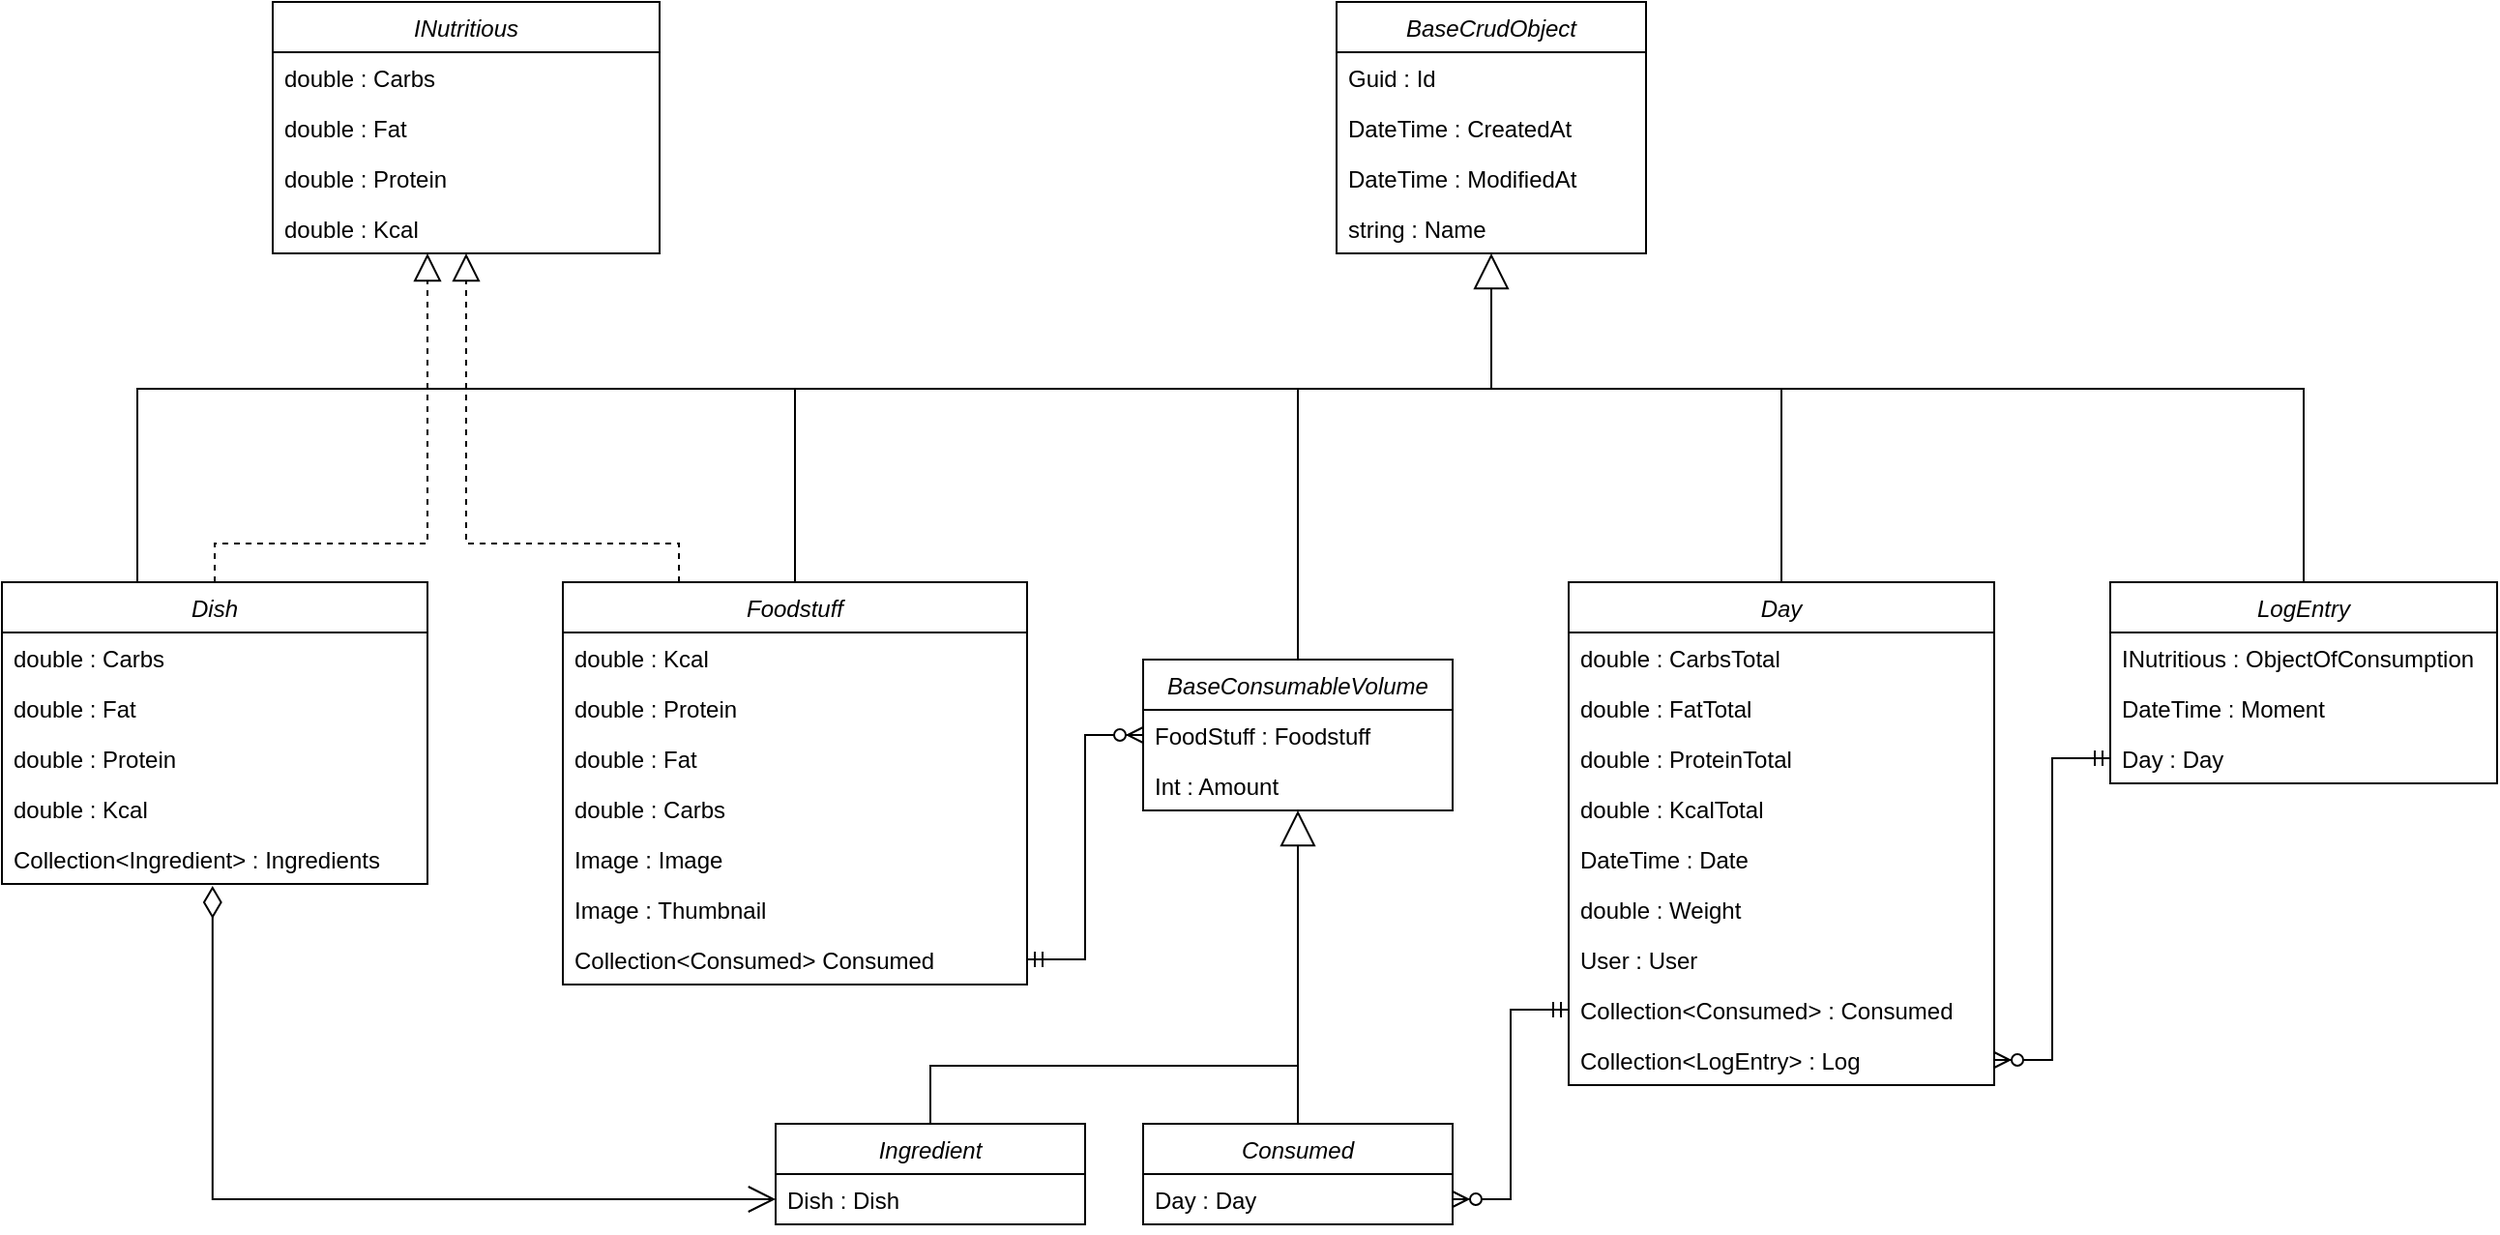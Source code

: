 <mxfile version="18.0.7" type="device"><diagram id="C5RBs43oDa-KdzZeNtuy" name="Page-1"><mxGraphModel dx="1422" dy="794" grid="1" gridSize="10" guides="1" tooltips="1" connect="1" arrows="1" fold="1" page="1" pageScale="1" pageWidth="827" pageHeight="1169" math="0" shadow="0"><root><mxCell id="WIyWlLk6GJQsqaUBKTNV-0"/><mxCell id="WIyWlLk6GJQsqaUBKTNV-1" parent="WIyWlLk6GJQsqaUBKTNV-0"/><mxCell id="zkfFHV4jXpPFQw0GAbJ--0" value="Foodstuff" style="swimlane;fontStyle=2;align=center;verticalAlign=top;childLayout=stackLayout;horizontal=1;startSize=26;horizontalStack=0;resizeParent=1;resizeLast=0;collapsible=1;marginBottom=0;rounded=0;shadow=0;strokeWidth=1;" parent="WIyWlLk6GJQsqaUBKTNV-1" vertex="1"><mxGeometry x="300" y="300" width="240" height="208" as="geometry"><mxRectangle x="280" y="300" width="160" height="26" as="alternateBounds"/></mxGeometry></mxCell><mxCell id="zkfFHV4jXpPFQw0GAbJ--1" value="double : Kcal" style="text;align=left;verticalAlign=top;spacingLeft=4;spacingRight=4;overflow=hidden;rotatable=0;points=[[0,0.5],[1,0.5]];portConstraint=eastwest;" parent="zkfFHV4jXpPFQw0GAbJ--0" vertex="1"><mxGeometry y="26" width="240" height="26" as="geometry"/></mxCell><mxCell id="zkfFHV4jXpPFQw0GAbJ--2" value="double : Protein" style="text;align=left;verticalAlign=top;spacingLeft=4;spacingRight=4;overflow=hidden;rotatable=0;points=[[0,0.5],[1,0.5]];portConstraint=eastwest;rounded=0;shadow=0;html=0;" parent="zkfFHV4jXpPFQw0GAbJ--0" vertex="1"><mxGeometry y="52" width="240" height="26" as="geometry"/></mxCell><mxCell id="zkfFHV4jXpPFQw0GAbJ--3" value="double : Fat" style="text;align=left;verticalAlign=top;spacingLeft=4;spacingRight=4;overflow=hidden;rotatable=0;points=[[0,0.5],[1,0.5]];portConstraint=eastwest;rounded=0;shadow=0;html=0;" parent="zkfFHV4jXpPFQw0GAbJ--0" vertex="1"><mxGeometry y="78" width="240" height="26" as="geometry"/></mxCell><mxCell id="a9QoW1lIXUyq1pUz_RKB-8" value="double : Carbs" style="text;align=left;verticalAlign=top;spacingLeft=4;spacingRight=4;overflow=hidden;rotatable=0;points=[[0,0.5],[1,0.5]];portConstraint=eastwest;rounded=0;shadow=0;html=0;" vertex="1" parent="zkfFHV4jXpPFQw0GAbJ--0"><mxGeometry y="104" width="240" height="26" as="geometry"/></mxCell><mxCell id="a9QoW1lIXUyq1pUz_RKB-9" value="Image : Image" style="text;align=left;verticalAlign=top;spacingLeft=4;spacingRight=4;overflow=hidden;rotatable=0;points=[[0,0.5],[1,0.5]];portConstraint=eastwest;rounded=0;shadow=0;html=0;" vertex="1" parent="zkfFHV4jXpPFQw0GAbJ--0"><mxGeometry y="130" width="240" height="26" as="geometry"/></mxCell><mxCell id="a9QoW1lIXUyq1pUz_RKB-10" value="Image : Thumbnail" style="text;align=left;verticalAlign=top;spacingLeft=4;spacingRight=4;overflow=hidden;rotatable=0;points=[[0,0.5],[1,0.5]];portConstraint=eastwest;rounded=0;shadow=0;html=0;" vertex="1" parent="zkfFHV4jXpPFQw0GAbJ--0"><mxGeometry y="156" width="240" height="26" as="geometry"/></mxCell><mxCell id="a9QoW1lIXUyq1pUz_RKB-48" value="Collection&lt;Consumed&gt; Consumed" style="text;align=left;verticalAlign=top;spacingLeft=4;spacingRight=4;overflow=hidden;rotatable=0;points=[[0,0.5],[1,0.5]];portConstraint=eastwest;rounded=0;shadow=0;html=0;" vertex="1" parent="zkfFHV4jXpPFQw0GAbJ--0"><mxGeometry y="182" width="240" height="26" as="geometry"/></mxCell><mxCell id="a9QoW1lIXUyq1pUz_RKB-0" value="BaseCrudObject&#10;" style="swimlane;fontStyle=2;align=center;verticalAlign=top;childLayout=stackLayout;horizontal=1;startSize=26;horizontalStack=0;resizeParent=1;resizeLast=0;collapsible=1;marginBottom=0;rounded=0;shadow=0;strokeWidth=1;" vertex="1" parent="WIyWlLk6GJQsqaUBKTNV-1"><mxGeometry x="700" width="160" height="130" as="geometry"><mxRectangle x="230" y="140" width="160" height="26" as="alternateBounds"/></mxGeometry></mxCell><mxCell id="a9QoW1lIXUyq1pUz_RKB-1" value="Guid : Id&#10;" style="text;align=left;verticalAlign=top;spacingLeft=4;spacingRight=4;overflow=hidden;rotatable=0;points=[[0,0.5],[1,0.5]];portConstraint=eastwest;" vertex="1" parent="a9QoW1lIXUyq1pUz_RKB-0"><mxGeometry y="26" width="160" height="26" as="geometry"/></mxCell><mxCell id="a9QoW1lIXUyq1pUz_RKB-2" value="DateTime : CreatedAt&#10;" style="text;align=left;verticalAlign=top;spacingLeft=4;spacingRight=4;overflow=hidden;rotatable=0;points=[[0,0.5],[1,0.5]];portConstraint=eastwest;rounded=0;shadow=0;html=0;" vertex="1" parent="a9QoW1lIXUyq1pUz_RKB-0"><mxGeometry y="52" width="160" height="26" as="geometry"/></mxCell><mxCell id="a9QoW1lIXUyq1pUz_RKB-3" value="DateTime : ModifiedAt" style="text;align=left;verticalAlign=top;spacingLeft=4;spacingRight=4;overflow=hidden;rotatable=0;points=[[0,0.5],[1,0.5]];portConstraint=eastwest;rounded=0;shadow=0;html=0;" vertex="1" parent="a9QoW1lIXUyq1pUz_RKB-0"><mxGeometry y="78" width="160" height="26" as="geometry"/></mxCell><mxCell id="a9QoW1lIXUyq1pUz_RKB-6" value="string : Name" style="text;align=left;verticalAlign=top;spacingLeft=4;spacingRight=4;overflow=hidden;rotatable=0;points=[[0,0.5],[1,0.5]];portConstraint=eastwest;rounded=0;shadow=0;html=0;" vertex="1" parent="a9QoW1lIXUyq1pUz_RKB-0"><mxGeometry y="104" width="160" height="26" as="geometry"/></mxCell><mxCell id="a9QoW1lIXUyq1pUz_RKB-7" value="" style="endArrow=block;endSize=16;endFill=0;html=1;rounded=0;exitX=0.5;exitY=0;exitDx=0;exitDy=0;" edge="1" parent="WIyWlLk6GJQsqaUBKTNV-1" source="zkfFHV4jXpPFQw0GAbJ--0" target="a9QoW1lIXUyq1pUz_RKB-6"><mxGeometry x="-0.5" y="30" width="160" relative="1" as="geometry"><mxPoint x="190" y="230" as="sourcePoint"/><mxPoint x="790" y="160" as="targetPoint"/><Array as="points"><mxPoint x="420" y="200"/><mxPoint x="780" y="200"/></Array><mxPoint as="offset"/></mxGeometry></mxCell><mxCell id="a9QoW1lIXUyq1pUz_RKB-11" value="INutritious" style="swimlane;fontStyle=2;align=center;verticalAlign=top;childLayout=stackLayout;horizontal=1;startSize=26;horizontalStack=0;resizeParent=1;resizeLast=0;collapsible=1;marginBottom=0;rounded=0;shadow=0;strokeWidth=1;" vertex="1" parent="WIyWlLk6GJQsqaUBKTNV-1"><mxGeometry x="150" width="200" height="130" as="geometry"><mxRectangle x="230" y="140" width="160" height="26" as="alternateBounds"/></mxGeometry></mxCell><mxCell id="a9QoW1lIXUyq1pUz_RKB-23" value="double : Carbs" style="text;align=left;verticalAlign=top;spacingLeft=4;spacingRight=4;overflow=hidden;rotatable=0;points=[[0,0.5],[1,0.5]];portConstraint=eastwest;rounded=0;shadow=0;html=0;" vertex="1" parent="a9QoW1lIXUyq1pUz_RKB-11"><mxGeometry y="26" width="200" height="26" as="geometry"/></mxCell><mxCell id="a9QoW1lIXUyq1pUz_RKB-22" value="double : Fat" style="text;align=left;verticalAlign=top;spacingLeft=4;spacingRight=4;overflow=hidden;rotatable=0;points=[[0,0.5],[1,0.5]];portConstraint=eastwest;rounded=0;shadow=0;html=0;" vertex="1" parent="a9QoW1lIXUyq1pUz_RKB-11"><mxGeometry y="52" width="200" height="26" as="geometry"/></mxCell><mxCell id="a9QoW1lIXUyq1pUz_RKB-21" value="double : Protein" style="text;align=left;verticalAlign=top;spacingLeft=4;spacingRight=4;overflow=hidden;rotatable=0;points=[[0,0.5],[1,0.5]];portConstraint=eastwest;rounded=0;shadow=0;html=0;" vertex="1" parent="a9QoW1lIXUyq1pUz_RKB-11"><mxGeometry y="78" width="200" height="26" as="geometry"/></mxCell><mxCell id="a9QoW1lIXUyq1pUz_RKB-20" value="double : Kcal" style="text;align=left;verticalAlign=top;spacingLeft=4;spacingRight=4;overflow=hidden;rotatable=0;points=[[0,0.5],[1,0.5]];portConstraint=eastwest;" vertex="1" parent="a9QoW1lIXUyq1pUz_RKB-11"><mxGeometry y="104" width="200" height="26" as="geometry"/></mxCell><mxCell id="a9QoW1lIXUyq1pUz_RKB-25" value="Day" style="swimlane;fontStyle=2;align=center;verticalAlign=top;childLayout=stackLayout;horizontal=1;startSize=26;horizontalStack=0;resizeParent=1;resizeLast=0;collapsible=1;marginBottom=0;rounded=0;shadow=0;strokeWidth=1;" vertex="1" parent="WIyWlLk6GJQsqaUBKTNV-1"><mxGeometry x="820" y="300" width="220" height="260" as="geometry"><mxRectangle x="230" y="140" width="160" height="26" as="alternateBounds"/></mxGeometry></mxCell><mxCell id="a9QoW1lIXUyq1pUz_RKB-26" value="double : CarbsTotal" style="text;align=left;verticalAlign=top;spacingLeft=4;spacingRight=4;overflow=hidden;rotatable=0;points=[[0,0.5],[1,0.5]];portConstraint=eastwest;rounded=0;shadow=0;html=0;" vertex="1" parent="a9QoW1lIXUyq1pUz_RKB-25"><mxGeometry y="26" width="220" height="26" as="geometry"/></mxCell><mxCell id="a9QoW1lIXUyq1pUz_RKB-27" value="double : FatTotal" style="text;align=left;verticalAlign=top;spacingLeft=4;spacingRight=4;overflow=hidden;rotatable=0;points=[[0,0.5],[1,0.5]];portConstraint=eastwest;rounded=0;shadow=0;html=0;" vertex="1" parent="a9QoW1lIXUyq1pUz_RKB-25"><mxGeometry y="52" width="220" height="26" as="geometry"/></mxCell><mxCell id="a9QoW1lIXUyq1pUz_RKB-28" value="double : ProteinTotal" style="text;align=left;verticalAlign=top;spacingLeft=4;spacingRight=4;overflow=hidden;rotatable=0;points=[[0,0.5],[1,0.5]];portConstraint=eastwest;rounded=0;shadow=0;html=0;" vertex="1" parent="a9QoW1lIXUyq1pUz_RKB-25"><mxGeometry y="78" width="220" height="26" as="geometry"/></mxCell><mxCell id="a9QoW1lIXUyq1pUz_RKB-29" value="double : KcalTotal" style="text;align=left;verticalAlign=top;spacingLeft=4;spacingRight=4;overflow=hidden;rotatable=0;points=[[0,0.5],[1,0.5]];portConstraint=eastwest;" vertex="1" parent="a9QoW1lIXUyq1pUz_RKB-25"><mxGeometry y="104" width="220" height="26" as="geometry"/></mxCell><mxCell id="a9QoW1lIXUyq1pUz_RKB-31" value="DateTime : Date" style="text;align=left;verticalAlign=top;spacingLeft=4;spacingRight=4;overflow=hidden;rotatable=0;points=[[0,0.5],[1,0.5]];portConstraint=eastwest;" vertex="1" parent="a9QoW1lIXUyq1pUz_RKB-25"><mxGeometry y="130" width="220" height="26" as="geometry"/></mxCell><mxCell id="a9QoW1lIXUyq1pUz_RKB-32" value="double : Weight" style="text;align=left;verticalAlign=top;spacingLeft=4;spacingRight=4;overflow=hidden;rotatable=0;points=[[0,0.5],[1,0.5]];portConstraint=eastwest;" vertex="1" parent="a9QoW1lIXUyq1pUz_RKB-25"><mxGeometry y="156" width="220" height="26" as="geometry"/></mxCell><mxCell id="a9QoW1lIXUyq1pUz_RKB-33" value="User : User" style="text;align=left;verticalAlign=top;spacingLeft=4;spacingRight=4;overflow=hidden;rotatable=0;points=[[0,0.5],[1,0.5]];portConstraint=eastwest;" vertex="1" parent="a9QoW1lIXUyq1pUz_RKB-25"><mxGeometry y="182" width="220" height="26" as="geometry"/></mxCell><mxCell id="a9QoW1lIXUyq1pUz_RKB-53" value="Collection&lt;Consumed&gt; : Consumed&#10;" style="text;align=left;verticalAlign=top;spacingLeft=4;spacingRight=4;overflow=hidden;rotatable=0;points=[[0,0.5],[1,0.5]];portConstraint=eastwest;" vertex="1" parent="a9QoW1lIXUyq1pUz_RKB-25"><mxGeometry y="208" width="220" height="26" as="geometry"/></mxCell><mxCell id="a9QoW1lIXUyq1pUz_RKB-97" value="Collection&lt;LogEntry&gt; : Log&#10;" style="text;align=left;verticalAlign=top;spacingLeft=4;spacingRight=4;overflow=hidden;rotatable=0;points=[[0,0.5],[1,0.5]];portConstraint=eastwest;" vertex="1" parent="a9QoW1lIXUyq1pUz_RKB-25"><mxGeometry y="234" width="220" height="26" as="geometry"/></mxCell><mxCell id="a9QoW1lIXUyq1pUz_RKB-34" value="Consumed&#10;" style="swimlane;fontStyle=2;align=center;verticalAlign=top;childLayout=stackLayout;horizontal=1;startSize=26;horizontalStack=0;resizeParent=1;resizeLast=0;collapsible=1;marginBottom=0;rounded=0;shadow=0;strokeWidth=1;" vertex="1" parent="WIyWlLk6GJQsqaUBKTNV-1"><mxGeometry x="600" y="580" width="160" height="52" as="geometry"><mxRectangle x="230" y="140" width="160" height="26" as="alternateBounds"/></mxGeometry></mxCell><mxCell id="a9QoW1lIXUyq1pUz_RKB-79" value="Day : Day" style="text;align=left;verticalAlign=top;spacingLeft=4;spacingRight=4;overflow=hidden;rotatable=0;points=[[0,0.5],[1,0.5]];portConstraint=eastwest;rounded=0;shadow=0;html=0;" vertex="1" parent="a9QoW1lIXUyq1pUz_RKB-34"><mxGeometry y="26" width="160" height="26" as="geometry"/></mxCell><mxCell id="a9QoW1lIXUyq1pUz_RKB-40" value="" style="endArrow=none;html=1;rounded=0;entryX=0.5;entryY=0;entryDx=0;entryDy=0;" edge="1" parent="WIyWlLk6GJQsqaUBKTNV-1" target="a9QoW1lIXUyq1pUz_RKB-25"><mxGeometry width="50" height="50" relative="1" as="geometry"><mxPoint x="760" y="200" as="sourcePoint"/><mxPoint x="940" y="340" as="targetPoint"/><Array as="points"><mxPoint x="930" y="200"/></Array></mxGeometry></mxCell><mxCell id="a9QoW1lIXUyq1pUz_RKB-41" value="" style="endArrow=none;html=1;rounded=0;exitX=0.5;exitY=0;exitDx=0;exitDy=0;" edge="1" parent="WIyWlLk6GJQsqaUBKTNV-1" source="a9QoW1lIXUyq1pUz_RKB-85"><mxGeometry width="50" height="50" relative="1" as="geometry"><mxPoint x="680" y="330" as="sourcePoint"/><mxPoint x="680" y="200" as="targetPoint"/></mxGeometry></mxCell><mxCell id="a9QoW1lIXUyq1pUz_RKB-52" value="" style="edgeStyle=entityRelationEdgeStyle;fontSize=12;html=1;endArrow=ERzeroToMany;startArrow=ERmandOne;rounded=0;exitX=1;exitY=0.5;exitDx=0;exitDy=0;" edge="1" parent="WIyWlLk6GJQsqaUBKTNV-1" source="a9QoW1lIXUyq1pUz_RKB-48" target="a9QoW1lIXUyq1pUz_RKB-86"><mxGeometry width="100" height="100" relative="1" as="geometry"><mxPoint x="590" y="340" as="sourcePoint"/><mxPoint x="690" y="240" as="targetPoint"/></mxGeometry></mxCell><mxCell id="a9QoW1lIXUyq1pUz_RKB-54" value="" style="edgeStyle=entityRelationEdgeStyle;fontSize=12;html=1;endArrow=ERzeroToMany;startArrow=ERmandOne;rounded=0;entryX=1;entryY=0.5;entryDx=0;entryDy=0;" edge="1" parent="WIyWlLk6GJQsqaUBKTNV-1" source="a9QoW1lIXUyq1pUz_RKB-53" target="a9QoW1lIXUyq1pUz_RKB-79"><mxGeometry width="100" height="100" relative="1" as="geometry"><mxPoint x="820" y="663" as="sourcePoint"/><mxPoint x="980" y="507" as="targetPoint"/></mxGeometry></mxCell><mxCell id="a9QoW1lIXUyq1pUz_RKB-55" value="Dish" style="swimlane;fontStyle=2;align=center;verticalAlign=top;childLayout=stackLayout;horizontal=1;startSize=26;horizontalStack=0;resizeParent=1;resizeLast=0;collapsible=1;marginBottom=0;rounded=0;shadow=0;strokeWidth=1;" vertex="1" parent="WIyWlLk6GJQsqaUBKTNV-1"><mxGeometry x="10" y="300" width="220" height="156" as="geometry"><mxRectangle x="230" y="140" width="160" height="26" as="alternateBounds"/></mxGeometry></mxCell><mxCell id="a9QoW1lIXUyq1pUz_RKB-69" value="double : Carbs" style="text;align=left;verticalAlign=top;spacingLeft=4;spacingRight=4;overflow=hidden;rotatable=0;points=[[0,0.5],[1,0.5]];portConstraint=eastwest;rounded=0;shadow=0;html=0;" vertex="1" parent="a9QoW1lIXUyq1pUz_RKB-55"><mxGeometry y="26" width="220" height="26" as="geometry"/></mxCell><mxCell id="a9QoW1lIXUyq1pUz_RKB-68" value="double : Fat" style="text;align=left;verticalAlign=top;spacingLeft=4;spacingRight=4;overflow=hidden;rotatable=0;points=[[0,0.5],[1,0.5]];portConstraint=eastwest;rounded=0;shadow=0;html=0;" vertex="1" parent="a9QoW1lIXUyq1pUz_RKB-55"><mxGeometry y="52" width="220" height="26" as="geometry"/></mxCell><mxCell id="a9QoW1lIXUyq1pUz_RKB-67" value="double : Protein" style="text;align=left;verticalAlign=top;spacingLeft=4;spacingRight=4;overflow=hidden;rotatable=0;points=[[0,0.5],[1,0.5]];portConstraint=eastwest;rounded=0;shadow=0;html=0;" vertex="1" parent="a9QoW1lIXUyq1pUz_RKB-55"><mxGeometry y="78" width="220" height="26" as="geometry"/></mxCell><mxCell id="a9QoW1lIXUyq1pUz_RKB-66" value="double : Kcal" style="text;align=left;verticalAlign=top;spacingLeft=4;spacingRight=4;overflow=hidden;rotatable=0;points=[[0,0.5],[1,0.5]];portConstraint=eastwest;" vertex="1" parent="a9QoW1lIXUyq1pUz_RKB-55"><mxGeometry y="104" width="220" height="26" as="geometry"/></mxCell><mxCell id="a9QoW1lIXUyq1pUz_RKB-93" value="Collection&lt;Ingredient&gt; : Ingredients" style="text;align=left;verticalAlign=top;spacingLeft=4;spacingRight=4;overflow=hidden;rotatable=0;points=[[0,0.5],[1,0.5]];portConstraint=eastwest;" vertex="1" parent="a9QoW1lIXUyq1pUz_RKB-55"><mxGeometry y="130" width="220" height="26" as="geometry"/></mxCell><mxCell id="a9QoW1lIXUyq1pUz_RKB-70" value="Ingredient&#10;" style="swimlane;fontStyle=2;align=center;verticalAlign=top;childLayout=stackLayout;horizontal=1;startSize=26;horizontalStack=0;resizeParent=1;resizeLast=0;collapsible=1;marginBottom=0;rounded=0;shadow=0;strokeWidth=1;" vertex="1" parent="WIyWlLk6GJQsqaUBKTNV-1"><mxGeometry x="410" y="580" width="160" height="52" as="geometry"><mxRectangle x="230" y="140" width="160" height="26" as="alternateBounds"/></mxGeometry></mxCell><mxCell id="a9QoW1lIXUyq1pUz_RKB-74" value="Dish : Dish" style="text;align=left;verticalAlign=top;spacingLeft=4;spacingRight=4;overflow=hidden;rotatable=0;points=[[0,0.5],[1,0.5]];portConstraint=eastwest;" vertex="1" parent="a9QoW1lIXUyq1pUz_RKB-70"><mxGeometry y="26" width="160" height="26" as="geometry"/></mxCell><mxCell id="a9QoW1lIXUyq1pUz_RKB-76" value="" style="endArrow=block;dashed=1;endFill=0;endSize=12;html=1;rounded=0;exitX=0.5;exitY=0;exitDx=0;exitDy=0;" edge="1" parent="WIyWlLk6GJQsqaUBKTNV-1" source="a9QoW1lIXUyq1pUz_RKB-55"><mxGeometry width="160" relative="1" as="geometry"><mxPoint x="200" y="230" as="sourcePoint"/><mxPoint x="230" y="130" as="targetPoint"/><Array as="points"><mxPoint x="120" y="280"/><mxPoint x="230" y="280"/></Array></mxGeometry></mxCell><mxCell id="a9QoW1lIXUyq1pUz_RKB-77" value="" style="endArrow=block;dashed=1;endFill=0;endSize=12;html=1;rounded=0;exitX=0.25;exitY=0;exitDx=0;exitDy=0;" edge="1" parent="WIyWlLk6GJQsqaUBKTNV-1" source="zkfFHV4jXpPFQw0GAbJ--0" target="a9QoW1lIXUyq1pUz_RKB-11"><mxGeometry width="160" relative="1" as="geometry"><mxPoint x="230" y="200" as="sourcePoint"/><mxPoint x="390" y="200" as="targetPoint"/><Array as="points"><mxPoint x="360" y="280"/><mxPoint x="250" y="280"/></Array></mxGeometry></mxCell><mxCell id="a9QoW1lIXUyq1pUz_RKB-78" value="" style="endArrow=none;html=1;rounded=0;" edge="1" parent="WIyWlLk6GJQsqaUBKTNV-1"><mxGeometry width="50" height="50" relative="1" as="geometry"><mxPoint x="80" y="300" as="sourcePoint"/><mxPoint x="420" y="200" as="targetPoint"/><Array as="points"><mxPoint x="80" y="200"/></Array></mxGeometry></mxCell><mxCell id="a9QoW1lIXUyq1pUz_RKB-85" value="BaseConsumableVolume" style="swimlane;fontStyle=2;align=center;verticalAlign=top;childLayout=stackLayout;horizontal=1;startSize=26;horizontalStack=0;resizeParent=1;resizeLast=0;collapsible=1;marginBottom=0;rounded=0;shadow=0;strokeWidth=1;" vertex="1" parent="WIyWlLk6GJQsqaUBKTNV-1"><mxGeometry x="600" y="340" width="160" height="78" as="geometry"><mxRectangle x="230" y="140" width="160" height="26" as="alternateBounds"/></mxGeometry></mxCell><mxCell id="a9QoW1lIXUyq1pUz_RKB-86" value="FoodStuff : Foodstuff" style="text;align=left;verticalAlign=top;spacingLeft=4;spacingRight=4;overflow=hidden;rotatable=0;points=[[0,0.5],[1,0.5]];portConstraint=eastwest;rounded=0;shadow=0;html=0;" vertex="1" parent="a9QoW1lIXUyq1pUz_RKB-85"><mxGeometry y="26" width="160" height="26" as="geometry"/></mxCell><mxCell id="a9QoW1lIXUyq1pUz_RKB-87" value="Int : Amount" style="text;align=left;verticalAlign=top;spacingLeft=4;spacingRight=4;overflow=hidden;rotatable=0;points=[[0,0.5],[1,0.5]];portConstraint=eastwest;rounded=0;shadow=0;html=0;" vertex="1" parent="a9QoW1lIXUyq1pUz_RKB-85"><mxGeometry y="52" width="160" height="26" as="geometry"/></mxCell><mxCell id="a9QoW1lIXUyq1pUz_RKB-90" value="" style="endArrow=block;endSize=16;endFill=0;html=1;rounded=0;exitX=0.5;exitY=0;exitDx=0;exitDy=0;" edge="1" parent="WIyWlLk6GJQsqaUBKTNV-1" source="a9QoW1lIXUyq1pUz_RKB-34" target="a9QoW1lIXUyq1pUz_RKB-87"><mxGeometry x="-0.5" y="30" width="160" relative="1" as="geometry"><mxPoint x="210" y="754" as="sourcePoint"/><mxPoint x="700" y="417" as="targetPoint"/><Array as="points"><mxPoint x="680" y="460"/><mxPoint x="680" y="440"/></Array><mxPoint as="offset"/></mxGeometry></mxCell><mxCell id="a9QoW1lIXUyq1pUz_RKB-91" value="" style="endArrow=none;html=1;rounded=0;exitX=0.5;exitY=0;exitDx=0;exitDy=0;" edge="1" parent="WIyWlLk6GJQsqaUBKTNV-1" source="a9QoW1lIXUyq1pUz_RKB-70"><mxGeometry width="50" height="50" relative="1" as="geometry"><mxPoint x="290" y="700" as="sourcePoint"/><mxPoint x="680" y="550" as="targetPoint"/><Array as="points"><mxPoint x="490" y="550"/></Array></mxGeometry></mxCell><mxCell id="a9QoW1lIXUyq1pUz_RKB-92" value="" style="endArrow=open;html=1;endSize=12;startArrow=diamondThin;startSize=14;startFill=0;edgeStyle=orthogonalEdgeStyle;align=left;verticalAlign=bottom;rounded=0;exitX=0.495;exitY=1.038;exitDx=0;exitDy=0;exitPerimeter=0;" edge="1" parent="WIyWlLk6GJQsqaUBKTNV-1" source="a9QoW1lIXUyq1pUz_RKB-93" target="a9QoW1lIXUyq1pUz_RKB-74"><mxGeometry x="-0.898" y="11" relative="1" as="geometry"><mxPoint x="160" y="584" as="sourcePoint"/><mxPoint x="310" y="584" as="targetPoint"/><mxPoint as="offset"/></mxGeometry></mxCell><mxCell id="a9QoW1lIXUyq1pUz_RKB-94" value="LogEntry" style="swimlane;fontStyle=2;align=center;verticalAlign=top;childLayout=stackLayout;horizontal=1;startSize=26;horizontalStack=0;resizeParent=1;resizeLast=0;collapsible=1;marginBottom=0;rounded=0;shadow=0;strokeWidth=1;" vertex="1" parent="WIyWlLk6GJQsqaUBKTNV-1"><mxGeometry x="1100" y="300" width="200" height="104" as="geometry"><mxRectangle x="230" y="140" width="160" height="26" as="alternateBounds"/></mxGeometry></mxCell><mxCell id="a9QoW1lIXUyq1pUz_RKB-95" value="INutritious : ObjectOfConsumption" style="text;align=left;verticalAlign=top;spacingLeft=4;spacingRight=4;overflow=hidden;rotatable=0;points=[[0,0.5],[1,0.5]];portConstraint=eastwest;rounded=0;shadow=0;html=0;" vertex="1" parent="a9QoW1lIXUyq1pUz_RKB-94"><mxGeometry y="26" width="200" height="26" as="geometry"/></mxCell><mxCell id="a9QoW1lIXUyq1pUz_RKB-96" value="DateTime : Moment" style="text;align=left;verticalAlign=top;spacingLeft=4;spacingRight=4;overflow=hidden;rotatable=0;points=[[0,0.5],[1,0.5]];portConstraint=eastwest;rounded=0;shadow=0;html=0;" vertex="1" parent="a9QoW1lIXUyq1pUz_RKB-94"><mxGeometry y="52" width="200" height="26" as="geometry"/></mxCell><mxCell id="a9QoW1lIXUyq1pUz_RKB-98" value="Day : Day" style="text;align=left;verticalAlign=top;spacingLeft=4;spacingRight=4;overflow=hidden;rotatable=0;points=[[0,0.5],[1,0.5]];portConstraint=eastwest;rounded=0;shadow=0;html=0;" vertex="1" parent="a9QoW1lIXUyq1pUz_RKB-94"><mxGeometry y="78" width="200" height="26" as="geometry"/></mxCell><mxCell id="a9QoW1lIXUyq1pUz_RKB-99" value="" style="edgeStyle=entityRelationEdgeStyle;fontSize=12;html=1;endArrow=ERzeroToMany;startArrow=ERmandOne;rounded=0;" edge="1" parent="WIyWlLk6GJQsqaUBKTNV-1" source="a9QoW1lIXUyq1pUz_RKB-98" target="a9QoW1lIXUyq1pUz_RKB-97"><mxGeometry width="100" height="100" relative="1" as="geometry"><mxPoint x="1191" y="600" as="sourcePoint"/><mxPoint x="1291" y="500" as="targetPoint"/></mxGeometry></mxCell><mxCell id="a9QoW1lIXUyq1pUz_RKB-100" value="" style="endArrow=none;html=1;rounded=0;exitX=0.5;exitY=0;exitDx=0;exitDy=0;" edge="1" parent="WIyWlLk6GJQsqaUBKTNV-1" source="a9QoW1lIXUyq1pUz_RKB-94"><mxGeometry width="50" height="50" relative="1" as="geometry"><mxPoint x="1220" y="220" as="sourcePoint"/><mxPoint x="930" y="200" as="targetPoint"/><Array as="points"><mxPoint x="1200" y="200"/></Array></mxGeometry></mxCell></root></mxGraphModel></diagram></mxfile>